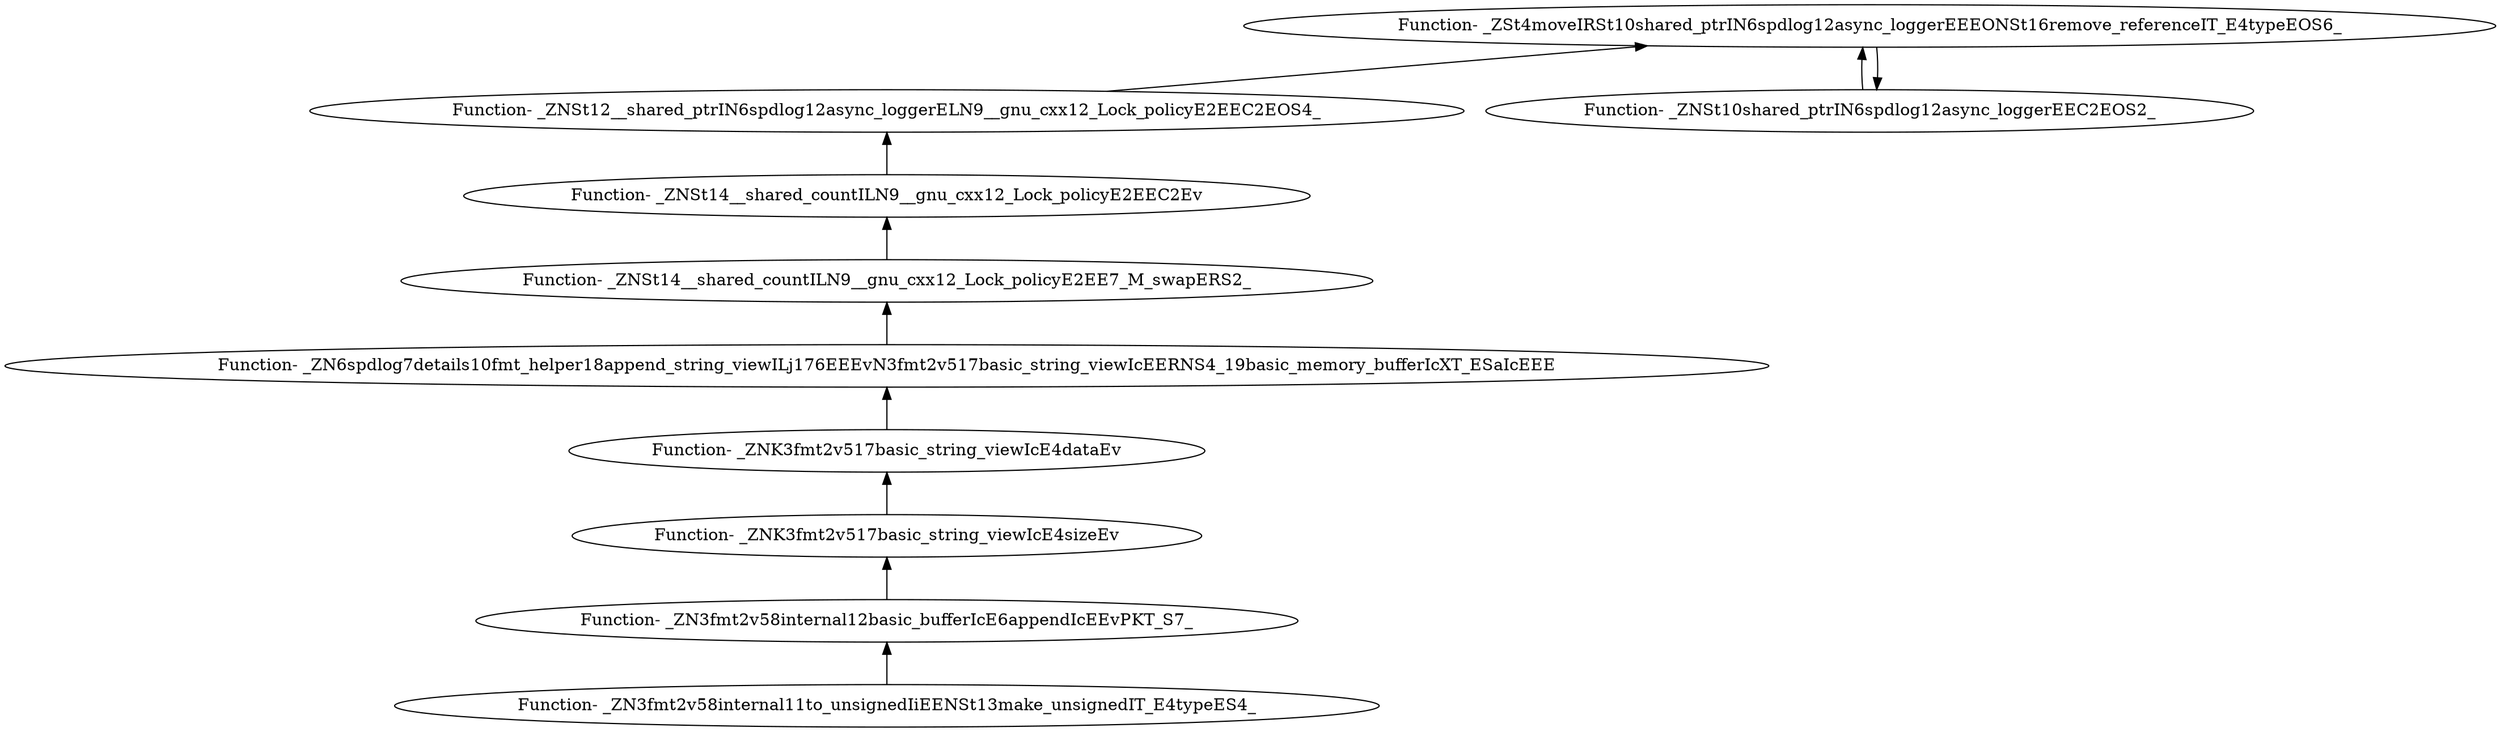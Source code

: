digraph {
	"Function- _ZN3fmt2v58internal11to_unsignedIiEENSt13make_unsignedIT_E4typeES4_"
	"Function- _ZN3fmt2v58internal12basic_bufferIcE6appendIcEEvPKT_S7_"
	"Function- _ZN3fmt2v58internal12basic_bufferIcE6appendIcEEvPKT_S7_" -> "Function- _ZN3fmt2v58internal11to_unsignedIiEENSt13make_unsignedIT_E4typeES4_" [dir=back]
	"Function- _ZNK3fmt2v517basic_string_viewIcE4sizeEv"
	"Function- _ZNK3fmt2v517basic_string_viewIcE4sizeEv" -> "Function- _ZN3fmt2v58internal12basic_bufferIcE6appendIcEEvPKT_S7_" [dir=back]
	"Function- _ZNK3fmt2v517basic_string_viewIcE4dataEv"
	"Function- _ZNK3fmt2v517basic_string_viewIcE4dataEv" -> "Function- _ZNK3fmt2v517basic_string_viewIcE4sizeEv" [dir=back]
	"Function- _ZN6spdlog7details10fmt_helper18append_string_viewILj176EEEvN3fmt2v517basic_string_viewIcEERNS4_19basic_memory_bufferIcXT_ESaIcEEE"
	"Function- _ZN6spdlog7details10fmt_helper18append_string_viewILj176EEEvN3fmt2v517basic_string_viewIcEERNS4_19basic_memory_bufferIcXT_ESaIcEEE" -> "Function- _ZNK3fmt2v517basic_string_viewIcE4dataEv" [dir=back]
	"Function- _ZNSt14__shared_countILN9__gnu_cxx12_Lock_policyE2EE7_M_swapERS2_"
	"Function- _ZNSt14__shared_countILN9__gnu_cxx12_Lock_policyE2EE7_M_swapERS2_" -> "Function- _ZN6spdlog7details10fmt_helper18append_string_viewILj176EEEvN3fmt2v517basic_string_viewIcEERNS4_19basic_memory_bufferIcXT_ESaIcEEE" [dir=back]
	"Function- _ZNSt14__shared_countILN9__gnu_cxx12_Lock_policyE2EEC2Ev"
	"Function- _ZNSt14__shared_countILN9__gnu_cxx12_Lock_policyE2EEC2Ev" -> "Function- _ZNSt14__shared_countILN9__gnu_cxx12_Lock_policyE2EE7_M_swapERS2_" [dir=back]
	"Function- _ZNSt12__shared_ptrIN6spdlog12async_loggerELN9__gnu_cxx12_Lock_policyE2EEC2EOS4_"
	"Function- _ZNSt12__shared_ptrIN6spdlog12async_loggerELN9__gnu_cxx12_Lock_policyE2EEC2EOS4_" -> "Function- _ZNSt14__shared_countILN9__gnu_cxx12_Lock_policyE2EEC2Ev" [dir=back]
	"Function- _ZSt4moveIRSt10shared_ptrIN6spdlog12async_loggerEEEONSt16remove_referenceIT_E4typeEOS6_"
	"Function- _ZSt4moveIRSt10shared_ptrIN6spdlog12async_loggerEEEONSt16remove_referenceIT_E4typeEOS6_" -> "Function- _ZNSt12__shared_ptrIN6spdlog12async_loggerELN9__gnu_cxx12_Lock_policyE2EEC2EOS4_" [dir=back]
	"Function- _ZNSt10shared_ptrIN6spdlog12async_loggerEEC2EOS2_"
	"Function- _ZNSt10shared_ptrIN6spdlog12async_loggerEEC2EOS2_" -> "Function- _ZSt4moveIRSt10shared_ptrIN6spdlog12async_loggerEEEONSt16remove_referenceIT_E4typeEOS6_" [dir=back]
	"Function- _ZSt4moveIRSt10shared_ptrIN6spdlog12async_loggerEEEONSt16remove_referenceIT_E4typeEOS6_"
	"Function- _ZSt4moveIRSt10shared_ptrIN6spdlog12async_loggerEEEONSt16remove_referenceIT_E4typeEOS6_" -> "Function- _ZNSt10shared_ptrIN6spdlog12async_loggerEEC2EOS2_" [dir=back]
}
